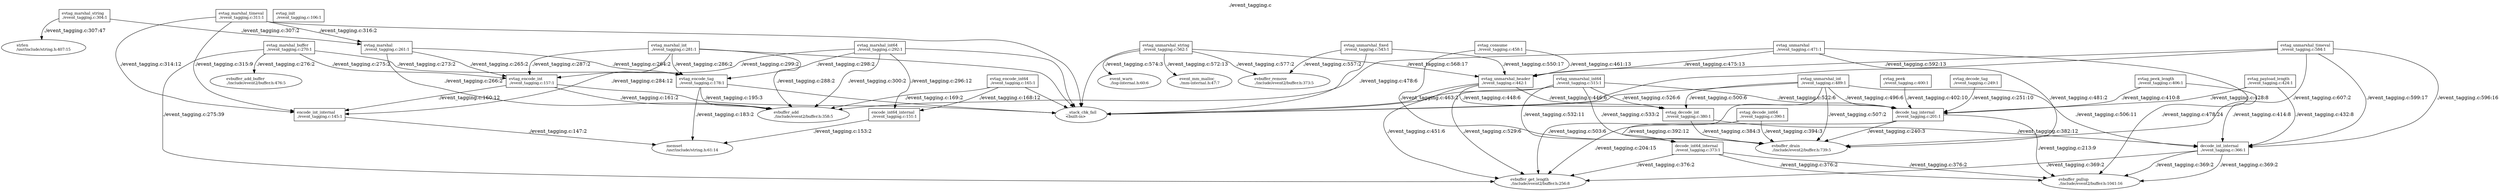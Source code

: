 digraph GRAPH_0 {

  // Generated by Graph::Easy 0.76 at Thu Jan 25 07:04:09 2024

  edge [ arrowhead=normal ];
  graph [
    label="./event_tagging.c",
    labelloc=top ];
  node [
    fillcolor=white,
    fontsize=11,
    shape=box,
    style=filled ];

  "./event_tagging.c:decode_int64_internal" [ label="decode_int64_internal\l./event_tagging.c:373:1\l" ]
  "./event_tagging.c:decode_int_internal" [ label="decode_int_internal\l./event_tagging.c:366:1\l" ]
  "./event_tagging.c:decode_tag_internal" [ label="decode_tag_internal\l./event_tagging.c:201:1\l" ]
  "./event_tagging.c:encode_int64_internal" [ label="encode_int64_internal\l./event_tagging.c:151:1\l" ]
  "./event_tagging.c:encode_int_internal" [ label="encode_int_internal\l./event_tagging.c:145:1\l" ]
  __stack_chk_fail [ label="__stack_chk_fail\l<built-in>\l", shape=ellipse ]
  evbuffer_add [ label="evbuffer_add\l./include/event2/buffer.h:358:5\l", shape=ellipse ]
  evbuffer_add_buffer [ label="evbuffer_add_buffer\l./include/event2/buffer.h:476:5\l", shape=ellipse ]
  evbuffer_drain [ label="evbuffer_drain\l./include/event2/buffer.h:739:5\l", shape=ellipse ]
  evbuffer_get_length [ label="evbuffer_get_length\l./include/event2/buffer.h:256:8\l", shape=ellipse ]
  evbuffer_pullup [ label="evbuffer_pullup\l./include/event2/buffer.h:1041:16\l", shape=ellipse ]
  evbuffer_remove [ label="evbuffer_remove\l./include/event2/buffer.h:373:5\l", shape=ellipse ]
  event_mm_malloc_ [ label="event_mm_malloc_\l./mm-internal.h:47:7\l", shape=ellipse ]
  event_warn [ label="event_warn\l./log-internal.h:60:6\l", shape=ellipse ]
  evtag_consume [ label="evtag_consume\l./event_tagging.c:458:1\l" ]
  evtag_decode_int [ label="evtag_decode_int\l./event_tagging.c:380:1\l" ]
  "evtag_decode_int64" [ label="evtag_decode_int64\l./event_tagging.c:390:1\l" ]
  evtag_decode_tag [ label="evtag_decode_tag\l./event_tagging.c:249:1\l" ]
  evtag_encode_int [ label="evtag_encode_int\l./event_tagging.c:157:1\l" ]
  "evtag_encode_int64" [ label="evtag_encode_int64\l./event_tagging.c:165:1\l" ]
  evtag_encode_tag [ label="evtag_encode_tag\l./event_tagging.c:178:1\l" ]
  evtag_init [ label="evtag_init\l./event_tagging.c:106:1\l" ]
  evtag_marshal [ label="evtag_marshal\l./event_tagging.c:261:1\l" ]
  evtag_marshal_buffer [ label="evtag_marshal_buffer\l./event_tagging.c:270:1\l" ]
  evtag_marshal_int [ label="evtag_marshal_int\l./event_tagging.c:281:1\l" ]
  "evtag_marshal_int64" [ label="evtag_marshal_int64\l./event_tagging.c:292:1\l" ]
  evtag_marshal_string [ label="evtag_marshal_string\l./event_tagging.c:304:1\l" ]
  evtag_marshal_timeval [ label="evtag_marshal_timeval\l./event_tagging.c:311:1\l" ]
  evtag_payload_length [ label="evtag_payload_length\l./event_tagging.c:424:1\l" ]
  evtag_peek [ label="evtag_peek\l./event_tagging.c:400:1\l" ]
  evtag_peek_length [ label="evtag_peek_length\l./event_tagging.c:406:1\l" ]
  evtag_unmarshal [ label="evtag_unmarshal\l./event_tagging.c:471:1\l" ]
  evtag_unmarshal_fixed [ label="evtag_unmarshal_fixed\l./event_tagging.c:543:1\l" ]
  evtag_unmarshal_header [ label="evtag_unmarshal_header\l./event_tagging.c:442:1\l" ]
  evtag_unmarshal_int [ label="evtag_unmarshal_int\l./event_tagging.c:489:1\l" ]
  "evtag_unmarshal_int64" [ label="evtag_unmarshal_int64\l./event_tagging.c:515:1\l" ]
  evtag_unmarshal_string [ label="evtag_unmarshal_string\l./event_tagging.c:562:1\l" ]
  evtag_unmarshal_timeval [ label="evtag_unmarshal_timeval\l./event_tagging.c:584:1\l" ]
  memset [ label="memset\l/usr/include/string.h:61:14\l", shape=ellipse ]
  strlen [ label="strlen\l/usr/include/string.h:407:15\l", shape=ellipse ]

  "./event_tagging.c:encode_int_internal" -> memset [ color="#000000", fontcolor="#000000", label="./event_tagging.c:147:2" ]
  "./event_tagging.c:encode_int64_internal" -> memset [ color="#000000", fontcolor="#000000", label="./event_tagging.c:153:2" ]
  evtag_encode_int -> evbuffer_add [ color="#000000", fontcolor="#000000", label="./event_tagging.c:161:2" ]
  evtag_encode_int -> __stack_chk_fail [ color="#000000" ]
  evtag_encode_int -> "./event_tagging.c:encode_int_internal" [ color="#000000", fontcolor="#000000", label="./event_tagging.c:160:12" ]
  "evtag_encode_int64" -> evbuffer_add [ color="#000000", fontcolor="#000000", label="./event_tagging.c:169:2" ]
  "evtag_encode_int64" -> "./event_tagging.c:encode_int64_internal" [ color="#000000", fontcolor="#000000", label="./event_tagging.c:168:12" ]
  "evtag_encode_int64" -> __stack_chk_fail [ color="#000000" ]
  evtag_encode_tag -> evbuffer_add [ color="#000000", fontcolor="#000000", label="./event_tagging.c:195:3" ]
  evtag_encode_tag -> memset [ color="#000000", fontcolor="#000000", label="./event_tagging.c:183:2" ]
  evtag_encode_tag -> __stack_chk_fail [ color="#000000" ]
  "./event_tagging.c:decode_tag_internal" -> evbuffer_drain [ color="#000000", fontcolor="#000000", label="./event_tagging.c:240:3" ]
  "./event_tagging.c:decode_tag_internal" -> evbuffer_pullup [ color="#000000", fontcolor="#000000", label="./event_tagging.c:213:9" ]
  "./event_tagging.c:decode_tag_internal" -> evbuffer_get_length [ color="#000000", fontcolor="#000000", label="./event_tagging.c:204:15" ]
  evtag_decode_tag -> "./event_tagging.c:decode_tag_internal" [ color="#000000", fontcolor="#000000", label="./event_tagging.c:251:10" ]
  evtag_marshal -> evbuffer_add [ color="#000000", fontcolor="#000000", label="./event_tagging.c:266:2" ]
  evtag_marshal -> evtag_encode_int [ color="#000000", fontcolor="#000000", label="./event_tagging.c:265:2" ]
  evtag_marshal -> evtag_encode_tag [ color="#000000", fontcolor="#000000", label="./event_tagging.c:264:2" ]
  evtag_marshal_buffer -> evtag_encode_int [ color="#000000", fontcolor="#000000", label="./event_tagging.c:275:2" ]
  evtag_marshal_buffer -> evbuffer_add_buffer [ color="#000000", fontcolor="#000000", label="./event_tagging.c:276:2" ]
  evtag_marshal_buffer -> evbuffer_get_length [ color="#000000", fontcolor="#000000", label="./event_tagging.c:275:39" ]
  evtag_marshal_buffer -> evtag_encode_tag [ color="#000000", fontcolor="#000000", label="./event_tagging.c:273:2" ]
  evtag_marshal_int -> evbuffer_add [ color="#000000", fontcolor="#000000", label="./event_tagging.c:288:2" ]
  evtag_marshal_int -> evtag_encode_int [ color="#000000", fontcolor="#000000", label="./event_tagging.c:287:2" ]
  evtag_marshal_int -> evtag_encode_tag [ color="#000000", fontcolor="#000000", label="./event_tagging.c:286:2" ]
  evtag_marshal_int -> __stack_chk_fail [ color="#000000" ]
  evtag_marshal_int -> "./event_tagging.c:encode_int_internal" [ color="#000000", fontcolor="#000000", label="./event_tagging.c:284:12" ]
  "evtag_marshal_int64" -> evbuffer_add [ color="#000000", fontcolor="#000000", label="./event_tagging.c:300:2" ]
  "evtag_marshal_int64" -> evtag_encode_int [ color="#000000", fontcolor="#000000", label="./event_tagging.c:299:2" ]
  "evtag_marshal_int64" -> "./event_tagging.c:encode_int64_internal" [ color="#000000", fontcolor="#000000", label="./event_tagging.c:296:12" ]
  "evtag_marshal_int64" -> evtag_encode_tag [ color="#000000", fontcolor="#000000", label="./event_tagging.c:298:2" ]
  "evtag_marshal_int64" -> __stack_chk_fail [ color="#000000" ]
  evtag_marshal_string -> strlen [ color="#000000", fontcolor="#000000", label="./event_tagging.c:307:47" ]
  evtag_marshal_string -> evtag_marshal [ color="#000000", fontcolor="#000000", label="./event_tagging.c:307:2" ]
  evtag_marshal_timeval -> evtag_marshal [ color="#000000", fontcolor="#000000", label="./event_tagging.c:316:2" ]
  evtag_marshal_timeval -> __stack_chk_fail [ color="#000000" ]
  evtag_marshal_timeval -> "./event_tagging.c:encode_int_internal" [ color="#000000", fontcolor="#000000", label="./event_tagging.c:314:12" ]
  evtag_marshal_timeval -> "./event_tagging.c:encode_int_internal" [ color="#000000", fontcolor="#000000", label="./event_tagging.c:315:9" ]
  "./event_tagging.c:decode_int_internal" -> evbuffer_pullup [ color="#000000", fontcolor="#000000", label="./event_tagging.c:369:2" ]
  "./event_tagging.c:decode_int_internal" -> evbuffer_pullup [ color="#000000", fontcolor="#000000", label="./event_tagging.c:369:2" ]
  "./event_tagging.c:decode_int_internal" -> evbuffer_get_length [ color="#000000", fontcolor="#000000", label="./event_tagging.c:369:2" ]
  "./event_tagging.c:decode_int64_internal" -> evbuffer_pullup [ color="#000000", fontcolor="#000000", label="./event_tagging.c:376:2" ]
  "./event_tagging.c:decode_int64_internal" -> evbuffer_pullup [ color="#000000", fontcolor="#000000", label="./event_tagging.c:376:2" ]
  "./event_tagging.c:decode_int64_internal" -> evbuffer_get_length [ color="#000000", fontcolor="#000000", label="./event_tagging.c:376:2" ]
  evtag_decode_int -> "./event_tagging.c:decode_int_internal" [ color="#000000", fontcolor="#000000", label="./event_tagging.c:382:12" ]
  evtag_decode_int -> evbuffer_drain [ color="#000000", fontcolor="#000000", label="./event_tagging.c:384:3" ]
  "evtag_decode_int64" -> "./event_tagging.c:decode_int64_internal" [ color="#000000", fontcolor="#000000", label="./event_tagging.c:392:12" ]
  "evtag_decode_int64" -> evbuffer_drain [ color="#000000", fontcolor="#000000", label="./event_tagging.c:394:3" ]
  evtag_peek -> "./event_tagging.c:decode_tag_internal" [ color="#000000", fontcolor="#000000", label="./event_tagging.c:402:10" ]
  evtag_peek_length -> "./event_tagging.c:decode_int_internal" [ color="#000000", fontcolor="#000000", label="./event_tagging.c:414:8" ]
  evtag_peek_length -> "./event_tagging.c:decode_tag_internal" [ color="#000000", fontcolor="#000000", label="./event_tagging.c:410:8" ]
  evtag_payload_length -> "./event_tagging.c:decode_int_internal" [ color="#000000", fontcolor="#000000", label="./event_tagging.c:432:8" ]
  evtag_payload_length -> "./event_tagging.c:decode_tag_internal" [ color="#000000", fontcolor="#000000", label="./event_tagging.c:428:8" ]
  evtag_unmarshal_header -> evtag_decode_int [ color="#000000", fontcolor="#000000", label="./event_tagging.c:448:6" ]
  evtag_unmarshal_header -> evbuffer_get_length [ color="#000000", fontcolor="#000000", label="./event_tagging.c:451:6" ]
  evtag_unmarshal_header -> "./event_tagging.c:decode_tag_internal" [ color="#000000", fontcolor="#000000", label="./event_tagging.c:446:6" ]
  evtag_unmarshal_header -> __stack_chk_fail [ color="#000000" ]
  evtag_consume -> evtag_unmarshal_header [ color="#000000", fontcolor="#000000", label="./event_tagging.c:461:13" ]
  evtag_consume -> evbuffer_drain [ color="#000000", fontcolor="#000000", label="./event_tagging.c:463:2" ]
  evtag_unmarshal -> evtag_unmarshal_header [ color="#000000", fontcolor="#000000", label="./event_tagging.c:475:13" ]
  evtag_unmarshal -> evbuffer_add [ color="#000000", fontcolor="#000000", label="./event_tagging.c:478:6" ]
  evtag_unmarshal -> evbuffer_drain [ color="#000000", fontcolor="#000000", label="./event_tagging.c:481:2" ]
  evtag_unmarshal -> evbuffer_pullup [ color="#000000", fontcolor="#000000", label="./event_tagging.c:478:24" ]
  evtag_unmarshal_int -> evtag_decode_int [ color="#000000", fontcolor="#000000", label="./event_tagging.c:500:6" ]
  evtag_unmarshal_int -> "./event_tagging.c:decode_int_internal" [ color="#000000", fontcolor="#000000", label="./event_tagging.c:506:11" ]
  evtag_unmarshal_int -> evbuffer_drain [ color="#000000", fontcolor="#000000", label="./event_tagging.c:507:2" ]
  evtag_unmarshal_int -> evbuffer_get_length [ color="#000000", fontcolor="#000000", label="./event_tagging.c:503:6" ]
  evtag_unmarshal_int -> "./event_tagging.c:decode_tag_internal" [ color="#000000", fontcolor="#000000", label="./event_tagging.c:496:6" ]
  evtag_unmarshal_int -> __stack_chk_fail [ color="#000000" ]
  "evtag_unmarshal_int64" -> evtag_decode_int [ color="#000000", fontcolor="#000000", label="./event_tagging.c:526:6" ]
  "evtag_unmarshal_int64" -> "./event_tagging.c:decode_int64_internal" [ color="#000000", fontcolor="#000000", label="./event_tagging.c:532:11" ]
  "evtag_unmarshal_int64" -> evbuffer_drain [ color="#000000", fontcolor="#000000", label="./event_tagging.c:533:2" ]
  "evtag_unmarshal_int64" -> evbuffer_get_length [ color="#000000", fontcolor="#000000", label="./event_tagging.c:529:6" ]
  "evtag_unmarshal_int64" -> "./event_tagging.c:decode_tag_internal" [ color="#000000", fontcolor="#000000", label="./event_tagging.c:522:6" ]
  "evtag_unmarshal_int64" -> __stack_chk_fail [ color="#000000" ]
  evtag_unmarshal_fixed -> evtag_unmarshal_header [ color="#000000", fontcolor="#000000", label="./event_tagging.c:550:17" ]
  evtag_unmarshal_fixed -> evbuffer_remove [ color="#000000", fontcolor="#000000", label="./event_tagging.c:557:2" ]
  evtag_unmarshal_fixed -> __stack_chk_fail [ color="#000000" ]
  evtag_unmarshal_string -> evtag_unmarshal_header [ color="#000000", fontcolor="#000000", label="./event_tagging.c:568:17" ]
  evtag_unmarshal_string -> event_warn [ color="#000000", fontcolor="#000000", label="./event_tagging.c:574:3" ]
  evtag_unmarshal_string -> event_mm_malloc_ [ color="#000000", fontcolor="#000000", label="./event_tagging.c:572:13" ]
  evtag_unmarshal_string -> evbuffer_remove [ color="#000000", fontcolor="#000000", label="./event_tagging.c:577:2" ]
  evtag_unmarshal_string -> __stack_chk_fail [ color="#000000" ]
  evtag_unmarshal_timeval -> evtag_unmarshal_header [ color="#000000", fontcolor="#000000", label="./event_tagging.c:592:13" ]
  evtag_unmarshal_timeval -> "./event_tagging.c:decode_int_internal" [ color="#000000", fontcolor="#000000", label="./event_tagging.c:596:16" ]
  evtag_unmarshal_timeval -> "./event_tagging.c:decode_int_internal" [ color="#000000", fontcolor="#000000", label="./event_tagging.c:599:17" ]
  evtag_unmarshal_timeval -> evbuffer_drain [ color="#000000", fontcolor="#000000", label="./event_tagging.c:607:2" ]
  evtag_unmarshal_timeval -> __stack_chk_fail [ color="#000000" ]

}
